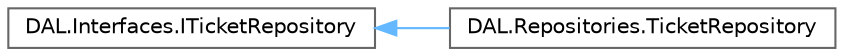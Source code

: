 digraph "Graphical Class Hierarchy"
{
 // LATEX_PDF_SIZE
  bgcolor="transparent";
  edge [fontname=Helvetica,fontsize=10,labelfontname=Helvetica,labelfontsize=10];
  node [fontname=Helvetica,fontsize=10,shape=box,height=0.2,width=0.4];
  rankdir="LR";
  Node0 [id="Node000000",label="DAL.Interfaces.ITicketRepository",height=0.2,width=0.4,color="grey40", fillcolor="white", style="filled",URL="$interface_d_a_l_1_1_interfaces_1_1_i_ticket_repository.html",tooltip=" "];
  Node0 -> Node1 [id="edge5_Node000000_Node000001",dir="back",color="steelblue1",style="solid",tooltip=" "];
  Node1 [id="Node000001",label="DAL.Repositories.TicketRepository",height=0.2,width=0.4,color="grey40", fillcolor="white", style="filled",URL="$class_d_a_l_1_1_repositories_1_1_ticket_repository.html",tooltip=" "];
}
